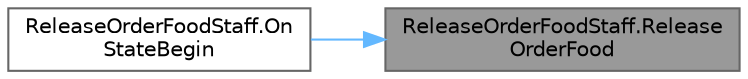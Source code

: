 digraph "ReleaseOrderFoodStaff.ReleaseOrderFood"
{
 // LATEX_PDF_SIZE
  bgcolor="transparent";
  edge [fontname=Helvetica,fontsize=10,labelfontname=Helvetica,labelfontsize=10];
  node [fontname=Helvetica,fontsize=10,shape=box,height=0.2,width=0.4];
  rankdir="RL";
  Node1 [id="Node000001",label="ReleaseOrderFoodStaff.Release\lOrderFood",height=0.2,width=0.4,color="gray40", fillcolor="grey60", style="filled", fontcolor="black",tooltip=" "];
  Node1 -> Node2 [id="edge1_Node000001_Node000002",dir="back",color="steelblue1",style="solid",tooltip=" "];
  Node2 [id="Node000002",label="ReleaseOrderFoodStaff.On\lStateBegin",height=0.2,width=0.4,color="grey40", fillcolor="white", style="filled",URL="$class_release_order_food_staff.html#ab08bf28d7ce7d0fd2d9f104ab1fb846a",tooltip=" "];
}
